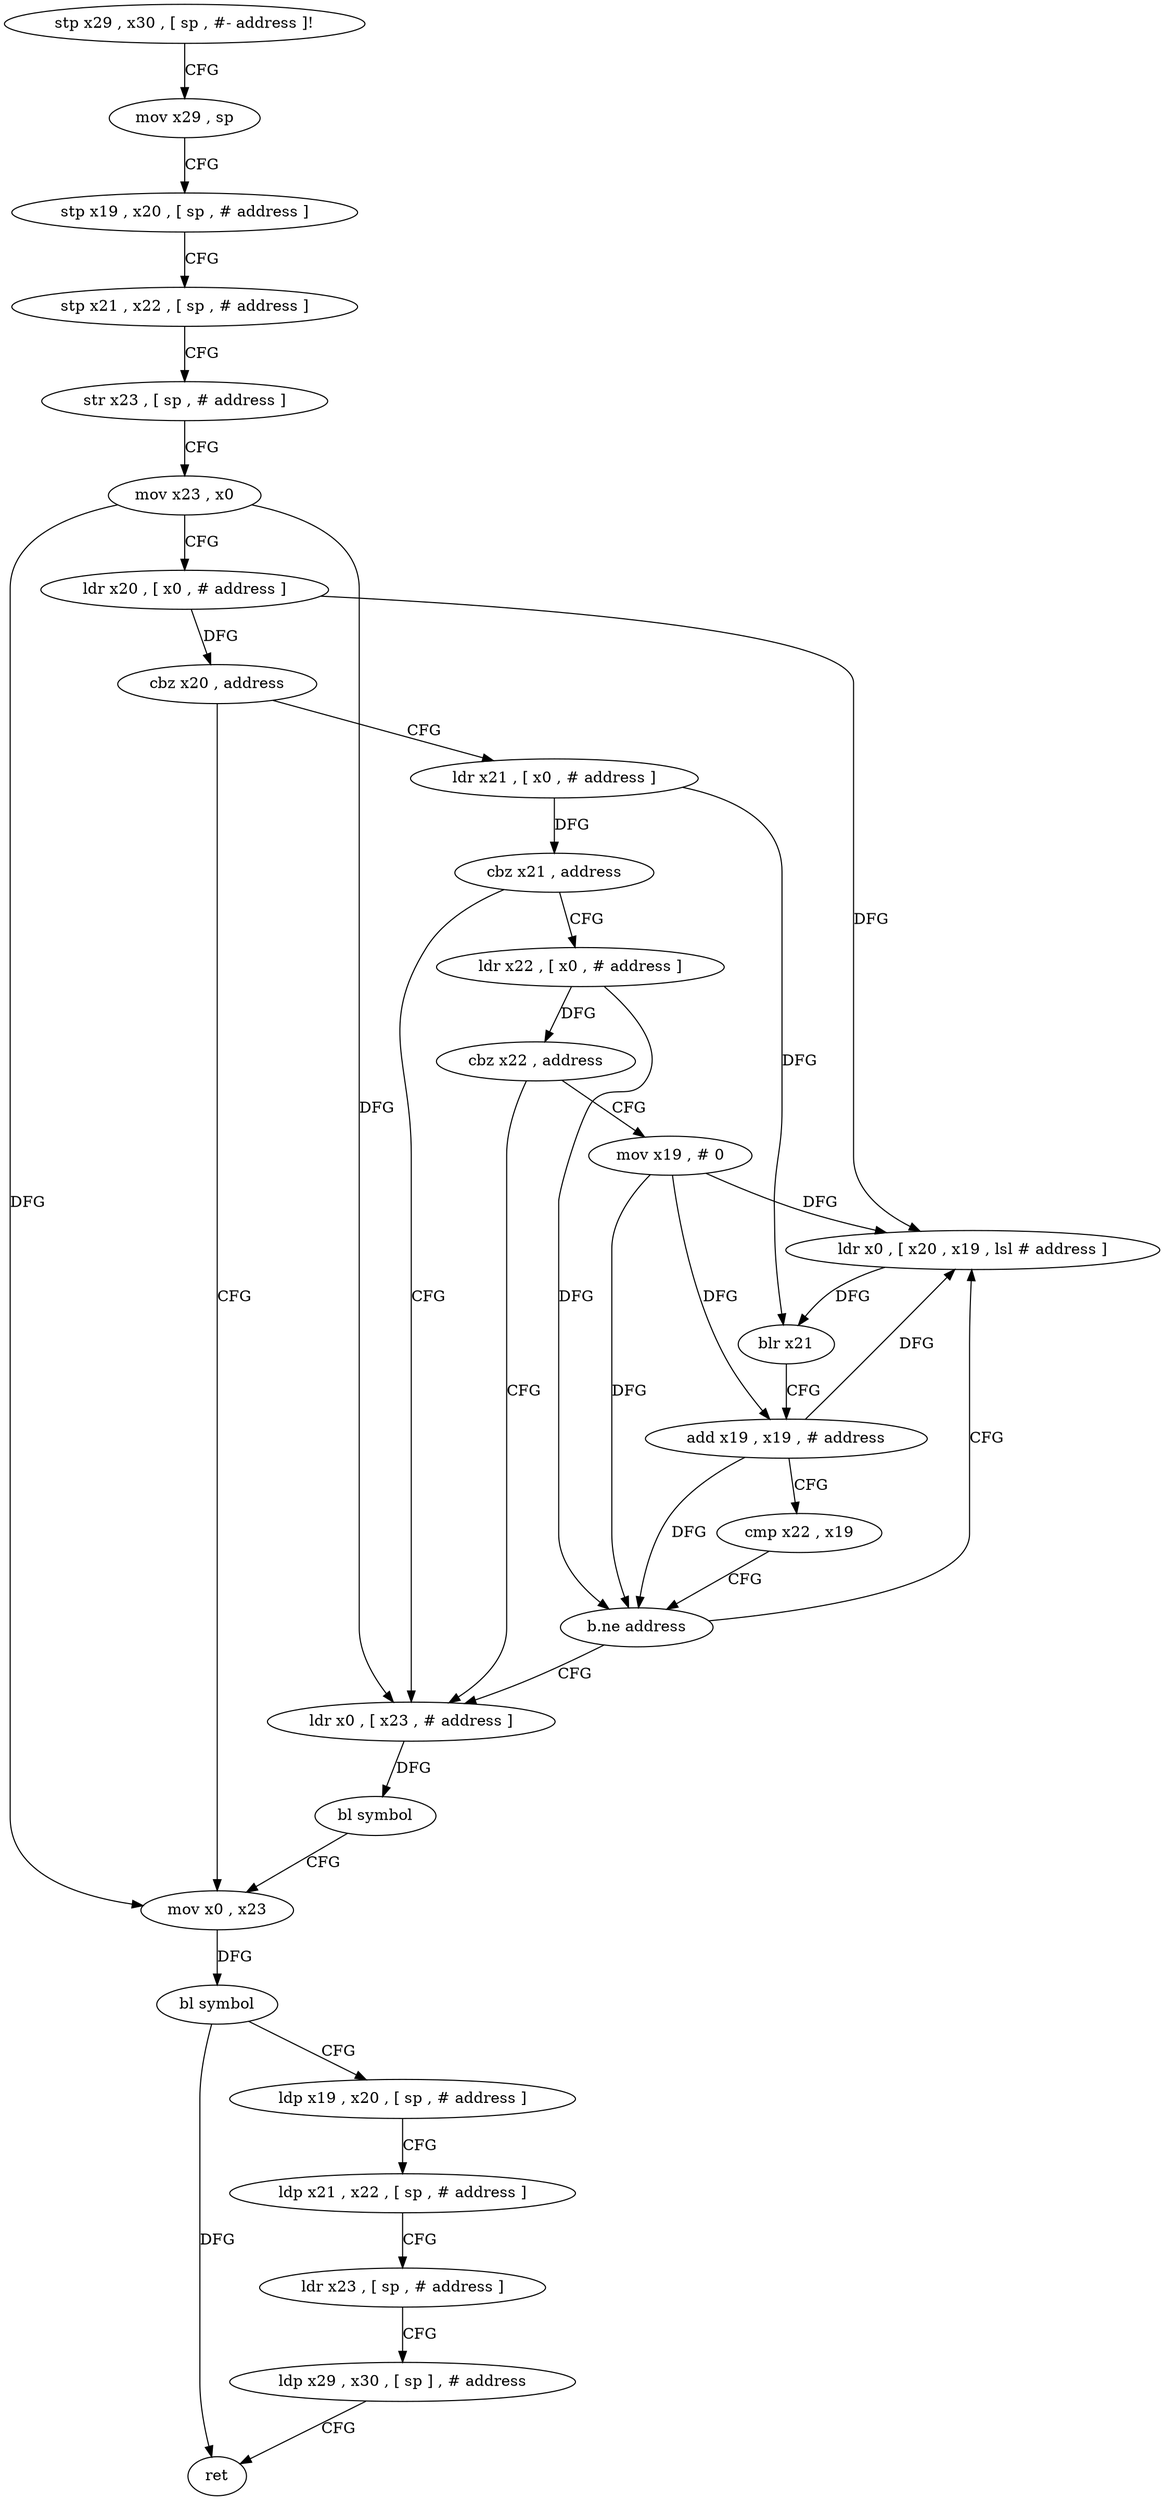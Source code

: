 digraph "func" {
"153892" [label = "stp x29 , x30 , [ sp , #- address ]!" ]
"153896" [label = "mov x29 , sp" ]
"153900" [label = "stp x19 , x20 , [ sp , # address ]" ]
"153904" [label = "stp x21 , x22 , [ sp , # address ]" ]
"153908" [label = "str x23 , [ sp , # address ]" ]
"153912" [label = "mov x23 , x0" ]
"153916" [label = "ldr x20 , [ x0 , # address ]" ]
"153920" [label = "cbz x20 , address" ]
"153972" [label = "mov x0 , x23" ]
"153924" [label = "ldr x21 , [ x0 , # address ]" ]
"153976" [label = "bl symbol" ]
"153980" [label = "ldp x19 , x20 , [ sp , # address ]" ]
"153984" [label = "ldp x21 , x22 , [ sp , # address ]" ]
"153988" [label = "ldr x23 , [ sp , # address ]" ]
"153992" [label = "ldp x29 , x30 , [ sp ] , # address" ]
"153996" [label = "ret" ]
"153928" [label = "cbz x21 , address" ]
"153964" [label = "ldr x0 , [ x23 , # address ]" ]
"153932" [label = "ldr x22 , [ x0 , # address ]" ]
"153968" [label = "bl symbol" ]
"153936" [label = "cbz x22 , address" ]
"153940" [label = "mov x19 , # 0" ]
"153944" [label = "ldr x0 , [ x20 , x19 , lsl # address ]" ]
"153948" [label = "blr x21" ]
"153952" [label = "add x19 , x19 , # address" ]
"153956" [label = "cmp x22 , x19" ]
"153960" [label = "b.ne address" ]
"153892" -> "153896" [ label = "CFG" ]
"153896" -> "153900" [ label = "CFG" ]
"153900" -> "153904" [ label = "CFG" ]
"153904" -> "153908" [ label = "CFG" ]
"153908" -> "153912" [ label = "CFG" ]
"153912" -> "153916" [ label = "CFG" ]
"153912" -> "153972" [ label = "DFG" ]
"153912" -> "153964" [ label = "DFG" ]
"153916" -> "153920" [ label = "DFG" ]
"153916" -> "153944" [ label = "DFG" ]
"153920" -> "153972" [ label = "CFG" ]
"153920" -> "153924" [ label = "CFG" ]
"153972" -> "153976" [ label = "DFG" ]
"153924" -> "153928" [ label = "DFG" ]
"153924" -> "153948" [ label = "DFG" ]
"153976" -> "153980" [ label = "CFG" ]
"153976" -> "153996" [ label = "DFG" ]
"153980" -> "153984" [ label = "CFG" ]
"153984" -> "153988" [ label = "CFG" ]
"153988" -> "153992" [ label = "CFG" ]
"153992" -> "153996" [ label = "CFG" ]
"153928" -> "153964" [ label = "CFG" ]
"153928" -> "153932" [ label = "CFG" ]
"153964" -> "153968" [ label = "DFG" ]
"153932" -> "153936" [ label = "DFG" ]
"153932" -> "153960" [ label = "DFG" ]
"153968" -> "153972" [ label = "CFG" ]
"153936" -> "153964" [ label = "CFG" ]
"153936" -> "153940" [ label = "CFG" ]
"153940" -> "153944" [ label = "DFG" ]
"153940" -> "153952" [ label = "DFG" ]
"153940" -> "153960" [ label = "DFG" ]
"153944" -> "153948" [ label = "DFG" ]
"153948" -> "153952" [ label = "CFG" ]
"153952" -> "153956" [ label = "CFG" ]
"153952" -> "153944" [ label = "DFG" ]
"153952" -> "153960" [ label = "DFG" ]
"153956" -> "153960" [ label = "CFG" ]
"153960" -> "153944" [ label = "CFG" ]
"153960" -> "153964" [ label = "CFG" ]
}
